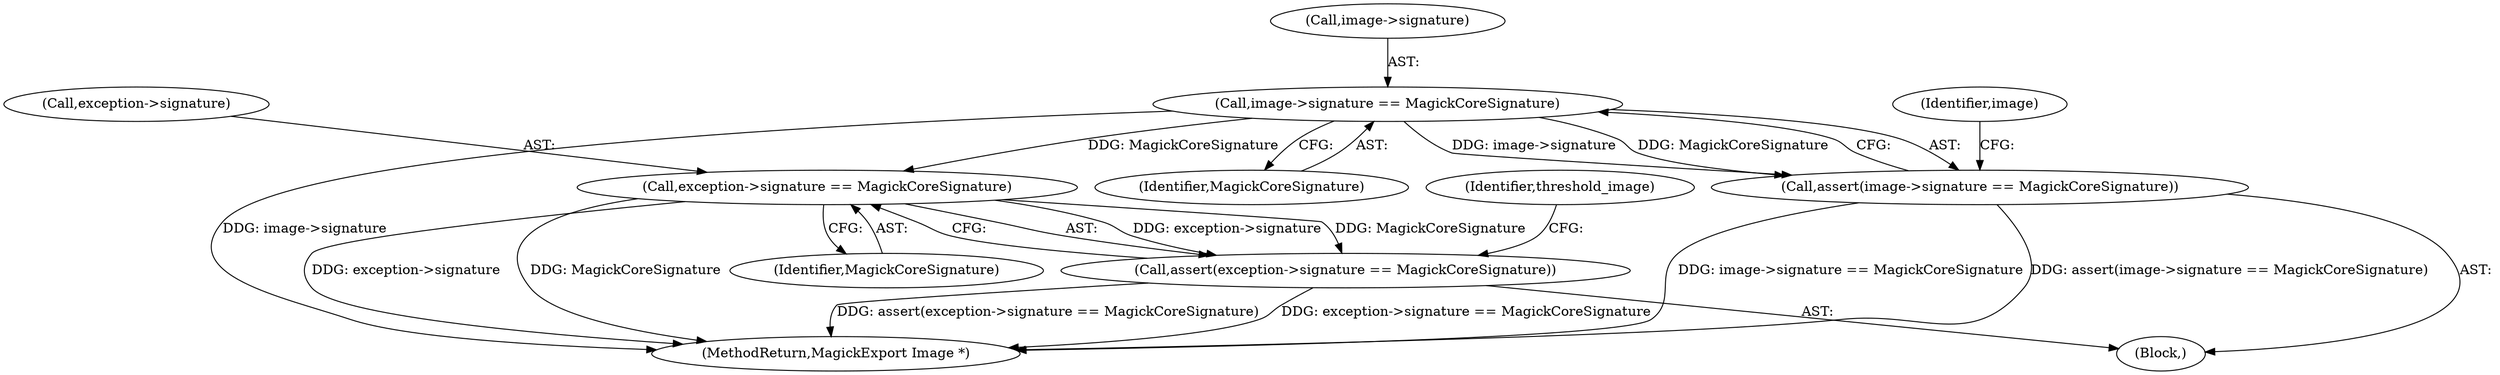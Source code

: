 digraph "0_ImageMagick6_604588fc35c7585abb7a9e71f69bb82e4389fefc@pointer" {
"1000123" [label="(Call,image->signature == MagickCoreSignature)"];
"1000122" [label="(Call,assert(image->signature == MagickCoreSignature))"];
"1000150" [label="(Call,exception->signature == MagickCoreSignature)"];
"1000149" [label="(Call,assert(exception->signature == MagickCoreSignature))"];
"1000154" [label="(Identifier,MagickCoreSignature)"];
"1000124" [label="(Call,image->signature)"];
"1000131" [label="(Identifier,image)"];
"1000127" [label="(Identifier,MagickCoreSignature)"];
"1000150" [label="(Call,exception->signature == MagickCoreSignature)"];
"1000122" [label="(Call,assert(image->signature == MagickCoreSignature))"];
"1000686" [label="(MethodReturn,MagickExport Image *)"];
"1000156" [label="(Identifier,threshold_image)"];
"1000151" [label="(Call,exception->signature)"];
"1000123" [label="(Call,image->signature == MagickCoreSignature)"];
"1000149" [label="(Call,assert(exception->signature == MagickCoreSignature))"];
"1000108" [label="(Block,)"];
"1000123" -> "1000122"  [label="AST: "];
"1000123" -> "1000127"  [label="CFG: "];
"1000124" -> "1000123"  [label="AST: "];
"1000127" -> "1000123"  [label="AST: "];
"1000122" -> "1000123"  [label="CFG: "];
"1000123" -> "1000686"  [label="DDG: image->signature"];
"1000123" -> "1000122"  [label="DDG: image->signature"];
"1000123" -> "1000122"  [label="DDG: MagickCoreSignature"];
"1000123" -> "1000150"  [label="DDG: MagickCoreSignature"];
"1000122" -> "1000108"  [label="AST: "];
"1000131" -> "1000122"  [label="CFG: "];
"1000122" -> "1000686"  [label="DDG: image->signature == MagickCoreSignature"];
"1000122" -> "1000686"  [label="DDG: assert(image->signature == MagickCoreSignature)"];
"1000150" -> "1000149"  [label="AST: "];
"1000150" -> "1000154"  [label="CFG: "];
"1000151" -> "1000150"  [label="AST: "];
"1000154" -> "1000150"  [label="AST: "];
"1000149" -> "1000150"  [label="CFG: "];
"1000150" -> "1000686"  [label="DDG: exception->signature"];
"1000150" -> "1000686"  [label="DDG: MagickCoreSignature"];
"1000150" -> "1000149"  [label="DDG: exception->signature"];
"1000150" -> "1000149"  [label="DDG: MagickCoreSignature"];
"1000149" -> "1000108"  [label="AST: "];
"1000156" -> "1000149"  [label="CFG: "];
"1000149" -> "1000686"  [label="DDG: assert(exception->signature == MagickCoreSignature)"];
"1000149" -> "1000686"  [label="DDG: exception->signature == MagickCoreSignature"];
}
